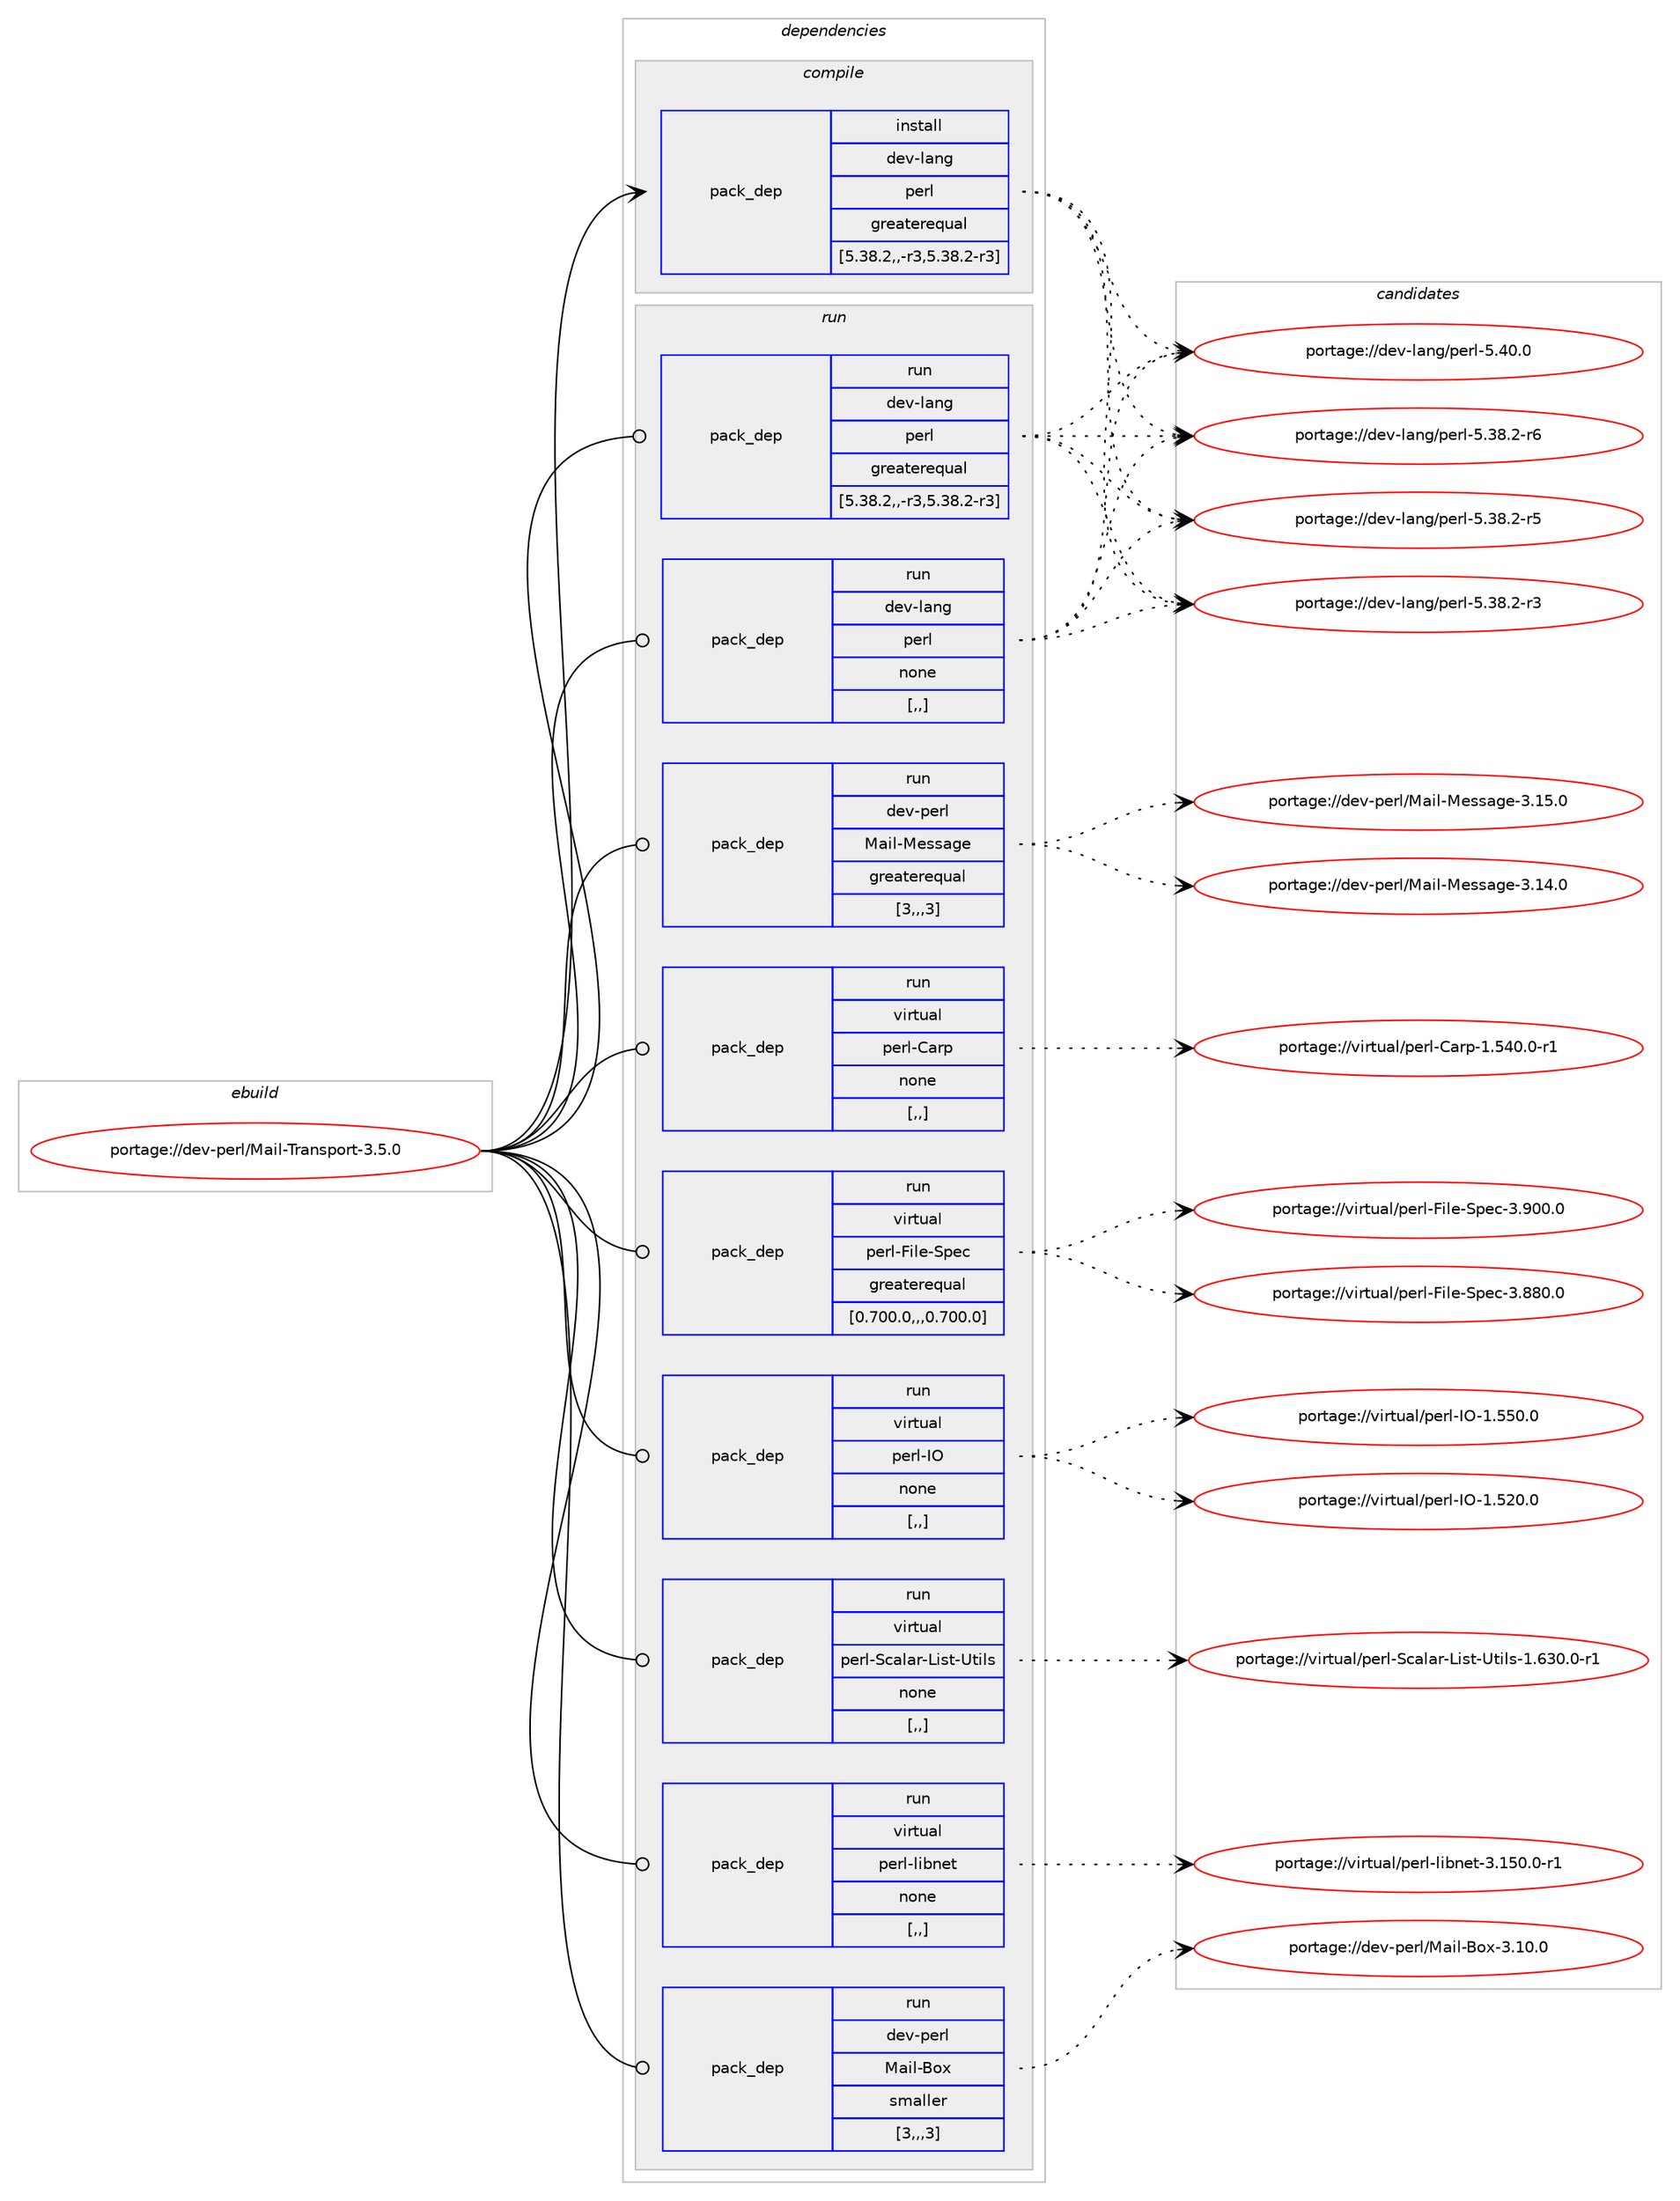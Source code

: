 digraph prolog {

# *************
# Graph options
# *************

newrank=true;
concentrate=true;
compound=true;
graph [rankdir=LR,fontname=Helvetica,fontsize=10,ranksep=1.5];#, ranksep=2.5, nodesep=0.2];
edge  [arrowhead=vee];
node  [fontname=Helvetica,fontsize=10];

# **********
# The ebuild
# **********

subgraph cluster_leftcol {
color=gray;
label=<<i>ebuild</i>>;
id [label="portage://dev-perl/Mail-Transport-3.5.0", color=red, width=4, href="../dev-perl/Mail-Transport-3.5.0.svg"];
}

# ****************
# The dependencies
# ****************

subgraph cluster_midcol {
color=gray;
label=<<i>dependencies</i>>;
subgraph cluster_compile {
fillcolor="#eeeeee";
style=filled;
label=<<i>compile</i>>;
subgraph pack102065 {
dependency133234 [label=<<TABLE BORDER="0" CELLBORDER="1" CELLSPACING="0" CELLPADDING="4" WIDTH="220"><TR><TD ROWSPAN="6" CELLPADDING="30">pack_dep</TD></TR><TR><TD WIDTH="110">install</TD></TR><TR><TD>dev-lang</TD></TR><TR><TD>perl</TD></TR><TR><TD>greaterequal</TD></TR><TR><TD>[5.38.2,,-r3,5.38.2-r3]</TD></TR></TABLE>>, shape=none, color=blue];
}
id:e -> dependency133234:w [weight=20,style="solid",arrowhead="vee"];
}
subgraph cluster_compileandrun {
fillcolor="#eeeeee";
style=filled;
label=<<i>compile and run</i>>;
}
subgraph cluster_run {
fillcolor="#eeeeee";
style=filled;
label=<<i>run</i>>;
subgraph pack102066 {
dependency133235 [label=<<TABLE BORDER="0" CELLBORDER="1" CELLSPACING="0" CELLPADDING="4" WIDTH="220"><TR><TD ROWSPAN="6" CELLPADDING="30">pack_dep</TD></TR><TR><TD WIDTH="110">run</TD></TR><TR><TD>dev-lang</TD></TR><TR><TD>perl</TD></TR><TR><TD>greaterequal</TD></TR><TR><TD>[5.38.2,,-r3,5.38.2-r3]</TD></TR></TABLE>>, shape=none, color=blue];
}
id:e -> dependency133235:w [weight=20,style="solid",arrowhead="odot"];
subgraph pack102067 {
dependency133236 [label=<<TABLE BORDER="0" CELLBORDER="1" CELLSPACING="0" CELLPADDING="4" WIDTH="220"><TR><TD ROWSPAN="6" CELLPADDING="30">pack_dep</TD></TR><TR><TD WIDTH="110">run</TD></TR><TR><TD>dev-lang</TD></TR><TR><TD>perl</TD></TR><TR><TD>none</TD></TR><TR><TD>[,,]</TD></TR></TABLE>>, shape=none, color=blue];
}
id:e -> dependency133236:w [weight=20,style="solid",arrowhead="odot"];
subgraph pack102068 {
dependency133237 [label=<<TABLE BORDER="0" CELLBORDER="1" CELLSPACING="0" CELLPADDING="4" WIDTH="220"><TR><TD ROWSPAN="6" CELLPADDING="30">pack_dep</TD></TR><TR><TD WIDTH="110">run</TD></TR><TR><TD>dev-perl</TD></TR><TR><TD>Mail-Message</TD></TR><TR><TD>greaterequal</TD></TR><TR><TD>[3,,,3]</TD></TR></TABLE>>, shape=none, color=blue];
}
id:e -> dependency133237:w [weight=20,style="solid",arrowhead="odot"];
subgraph pack102069 {
dependency133238 [label=<<TABLE BORDER="0" CELLBORDER="1" CELLSPACING="0" CELLPADDING="4" WIDTH="220"><TR><TD ROWSPAN="6" CELLPADDING="30">pack_dep</TD></TR><TR><TD WIDTH="110">run</TD></TR><TR><TD>virtual</TD></TR><TR><TD>perl-Carp</TD></TR><TR><TD>none</TD></TR><TR><TD>[,,]</TD></TR></TABLE>>, shape=none, color=blue];
}
id:e -> dependency133238:w [weight=20,style="solid",arrowhead="odot"];
subgraph pack102070 {
dependency133239 [label=<<TABLE BORDER="0" CELLBORDER="1" CELLSPACING="0" CELLPADDING="4" WIDTH="220"><TR><TD ROWSPAN="6" CELLPADDING="30">pack_dep</TD></TR><TR><TD WIDTH="110">run</TD></TR><TR><TD>virtual</TD></TR><TR><TD>perl-File-Spec</TD></TR><TR><TD>greaterequal</TD></TR><TR><TD>[0.700.0,,,0.700.0]</TD></TR></TABLE>>, shape=none, color=blue];
}
id:e -> dependency133239:w [weight=20,style="solid",arrowhead="odot"];
subgraph pack102071 {
dependency133240 [label=<<TABLE BORDER="0" CELLBORDER="1" CELLSPACING="0" CELLPADDING="4" WIDTH="220"><TR><TD ROWSPAN="6" CELLPADDING="30">pack_dep</TD></TR><TR><TD WIDTH="110">run</TD></TR><TR><TD>virtual</TD></TR><TR><TD>perl-IO</TD></TR><TR><TD>none</TD></TR><TR><TD>[,,]</TD></TR></TABLE>>, shape=none, color=blue];
}
id:e -> dependency133240:w [weight=20,style="solid",arrowhead="odot"];
subgraph pack102072 {
dependency133241 [label=<<TABLE BORDER="0" CELLBORDER="1" CELLSPACING="0" CELLPADDING="4" WIDTH="220"><TR><TD ROWSPAN="6" CELLPADDING="30">pack_dep</TD></TR><TR><TD WIDTH="110">run</TD></TR><TR><TD>virtual</TD></TR><TR><TD>perl-Scalar-List-Utils</TD></TR><TR><TD>none</TD></TR><TR><TD>[,,]</TD></TR></TABLE>>, shape=none, color=blue];
}
id:e -> dependency133241:w [weight=20,style="solid",arrowhead="odot"];
subgraph pack102073 {
dependency133242 [label=<<TABLE BORDER="0" CELLBORDER="1" CELLSPACING="0" CELLPADDING="4" WIDTH="220"><TR><TD ROWSPAN="6" CELLPADDING="30">pack_dep</TD></TR><TR><TD WIDTH="110">run</TD></TR><TR><TD>virtual</TD></TR><TR><TD>perl-libnet</TD></TR><TR><TD>none</TD></TR><TR><TD>[,,]</TD></TR></TABLE>>, shape=none, color=blue];
}
id:e -> dependency133242:w [weight=20,style="solid",arrowhead="odot"];
subgraph pack102074 {
dependency133243 [label=<<TABLE BORDER="0" CELLBORDER="1" CELLSPACING="0" CELLPADDING="4" WIDTH="220"><TR><TD ROWSPAN="6" CELLPADDING="30">pack_dep</TD></TR><TR><TD WIDTH="110">run</TD></TR><TR><TD>dev-perl</TD></TR><TR><TD>Mail-Box</TD></TR><TR><TD>smaller</TD></TR><TR><TD>[3,,,3]</TD></TR></TABLE>>, shape=none, color=blue];
}
id:e -> dependency133243:w [weight=20,style="solid",arrowhead="odot"];
}
}

# **************
# The candidates
# **************

subgraph cluster_choices {
rank=same;
color=gray;
label=<<i>candidates</i>>;

subgraph choice102065 {
color=black;
nodesep=1;
choice10010111845108971101034711210111410845534652484648 [label="portage://dev-lang/perl-5.40.0", color=red, width=4,href="../dev-lang/perl-5.40.0.svg"];
choice100101118451089711010347112101114108455346515646504511454 [label="portage://dev-lang/perl-5.38.2-r6", color=red, width=4,href="../dev-lang/perl-5.38.2-r6.svg"];
choice100101118451089711010347112101114108455346515646504511453 [label="portage://dev-lang/perl-5.38.2-r5", color=red, width=4,href="../dev-lang/perl-5.38.2-r5.svg"];
choice100101118451089711010347112101114108455346515646504511451 [label="portage://dev-lang/perl-5.38.2-r3", color=red, width=4,href="../dev-lang/perl-5.38.2-r3.svg"];
dependency133234:e -> choice10010111845108971101034711210111410845534652484648:w [style=dotted,weight="100"];
dependency133234:e -> choice100101118451089711010347112101114108455346515646504511454:w [style=dotted,weight="100"];
dependency133234:e -> choice100101118451089711010347112101114108455346515646504511453:w [style=dotted,weight="100"];
dependency133234:e -> choice100101118451089711010347112101114108455346515646504511451:w [style=dotted,weight="100"];
}
subgraph choice102066 {
color=black;
nodesep=1;
choice10010111845108971101034711210111410845534652484648 [label="portage://dev-lang/perl-5.40.0", color=red, width=4,href="../dev-lang/perl-5.40.0.svg"];
choice100101118451089711010347112101114108455346515646504511454 [label="portage://dev-lang/perl-5.38.2-r6", color=red, width=4,href="../dev-lang/perl-5.38.2-r6.svg"];
choice100101118451089711010347112101114108455346515646504511453 [label="portage://dev-lang/perl-5.38.2-r5", color=red, width=4,href="../dev-lang/perl-5.38.2-r5.svg"];
choice100101118451089711010347112101114108455346515646504511451 [label="portage://dev-lang/perl-5.38.2-r3", color=red, width=4,href="../dev-lang/perl-5.38.2-r3.svg"];
dependency133235:e -> choice10010111845108971101034711210111410845534652484648:w [style=dotted,weight="100"];
dependency133235:e -> choice100101118451089711010347112101114108455346515646504511454:w [style=dotted,weight="100"];
dependency133235:e -> choice100101118451089711010347112101114108455346515646504511453:w [style=dotted,weight="100"];
dependency133235:e -> choice100101118451089711010347112101114108455346515646504511451:w [style=dotted,weight="100"];
}
subgraph choice102067 {
color=black;
nodesep=1;
choice10010111845108971101034711210111410845534652484648 [label="portage://dev-lang/perl-5.40.0", color=red, width=4,href="../dev-lang/perl-5.40.0.svg"];
choice100101118451089711010347112101114108455346515646504511454 [label="portage://dev-lang/perl-5.38.2-r6", color=red, width=4,href="../dev-lang/perl-5.38.2-r6.svg"];
choice100101118451089711010347112101114108455346515646504511453 [label="portage://dev-lang/perl-5.38.2-r5", color=red, width=4,href="../dev-lang/perl-5.38.2-r5.svg"];
choice100101118451089711010347112101114108455346515646504511451 [label="portage://dev-lang/perl-5.38.2-r3", color=red, width=4,href="../dev-lang/perl-5.38.2-r3.svg"];
dependency133236:e -> choice10010111845108971101034711210111410845534652484648:w [style=dotted,weight="100"];
dependency133236:e -> choice100101118451089711010347112101114108455346515646504511454:w [style=dotted,weight="100"];
dependency133236:e -> choice100101118451089711010347112101114108455346515646504511453:w [style=dotted,weight="100"];
dependency133236:e -> choice100101118451089711010347112101114108455346515646504511451:w [style=dotted,weight="100"];
}
subgraph choice102068 {
color=black;
nodesep=1;
choice1001011184511210111410847779710510845771011151159710310145514649534648 [label="portage://dev-perl/Mail-Message-3.15.0", color=red, width=4,href="../dev-perl/Mail-Message-3.15.0.svg"];
choice1001011184511210111410847779710510845771011151159710310145514649524648 [label="portage://dev-perl/Mail-Message-3.14.0", color=red, width=4,href="../dev-perl/Mail-Message-3.14.0.svg"];
dependency133237:e -> choice1001011184511210111410847779710510845771011151159710310145514649534648:w [style=dotted,weight="100"];
dependency133237:e -> choice1001011184511210111410847779710510845771011151159710310145514649524648:w [style=dotted,weight="100"];
}
subgraph choice102069 {
color=black;
nodesep=1;
choice118105114116117971084711210111410845679711411245494653524846484511449 [label="portage://virtual/perl-Carp-1.540.0-r1", color=red, width=4,href="../virtual/perl-Carp-1.540.0-r1.svg"];
dependency133238:e -> choice118105114116117971084711210111410845679711411245494653524846484511449:w [style=dotted,weight="100"];
}
subgraph choice102070 {
color=black;
nodesep=1;
choice118105114116117971084711210111410845701051081014583112101994551465748484648 [label="portage://virtual/perl-File-Spec-3.900.0", color=red, width=4,href="../virtual/perl-File-Spec-3.900.0.svg"];
choice118105114116117971084711210111410845701051081014583112101994551465656484648 [label="portage://virtual/perl-File-Spec-3.880.0", color=red, width=4,href="../virtual/perl-File-Spec-3.880.0.svg"];
dependency133239:e -> choice118105114116117971084711210111410845701051081014583112101994551465748484648:w [style=dotted,weight="100"];
dependency133239:e -> choice118105114116117971084711210111410845701051081014583112101994551465656484648:w [style=dotted,weight="100"];
}
subgraph choice102071 {
color=black;
nodesep=1;
choice11810511411611797108471121011141084573794549465353484648 [label="portage://virtual/perl-IO-1.550.0", color=red, width=4,href="../virtual/perl-IO-1.550.0.svg"];
choice11810511411611797108471121011141084573794549465350484648 [label="portage://virtual/perl-IO-1.520.0", color=red, width=4,href="../virtual/perl-IO-1.520.0.svg"];
dependency133240:e -> choice11810511411611797108471121011141084573794549465353484648:w [style=dotted,weight="100"];
dependency133240:e -> choice11810511411611797108471121011141084573794549465350484648:w [style=dotted,weight="100"];
}
subgraph choice102072 {
color=black;
nodesep=1;
choice118105114116117971084711210111410845839997108971144576105115116458511610510811545494654514846484511449 [label="portage://virtual/perl-Scalar-List-Utils-1.630.0-r1", color=red, width=4,href="../virtual/perl-Scalar-List-Utils-1.630.0-r1.svg"];
dependency133241:e -> choice118105114116117971084711210111410845839997108971144576105115116458511610510811545494654514846484511449:w [style=dotted,weight="100"];
}
subgraph choice102073 {
color=black;
nodesep=1;
choice1181051141161179710847112101114108451081059811010111645514649534846484511449 [label="portage://virtual/perl-libnet-3.150.0-r1", color=red, width=4,href="../virtual/perl-libnet-3.150.0-r1.svg"];
dependency133242:e -> choice1181051141161179710847112101114108451081059811010111645514649534846484511449:w [style=dotted,weight="100"];
}
subgraph choice102074 {
color=black;
nodesep=1;
choice10010111845112101114108477797105108456611112045514649484648 [label="portage://dev-perl/Mail-Box-3.10.0", color=red, width=4,href="../dev-perl/Mail-Box-3.10.0.svg"];
dependency133243:e -> choice10010111845112101114108477797105108456611112045514649484648:w [style=dotted,weight="100"];
}
}

}
